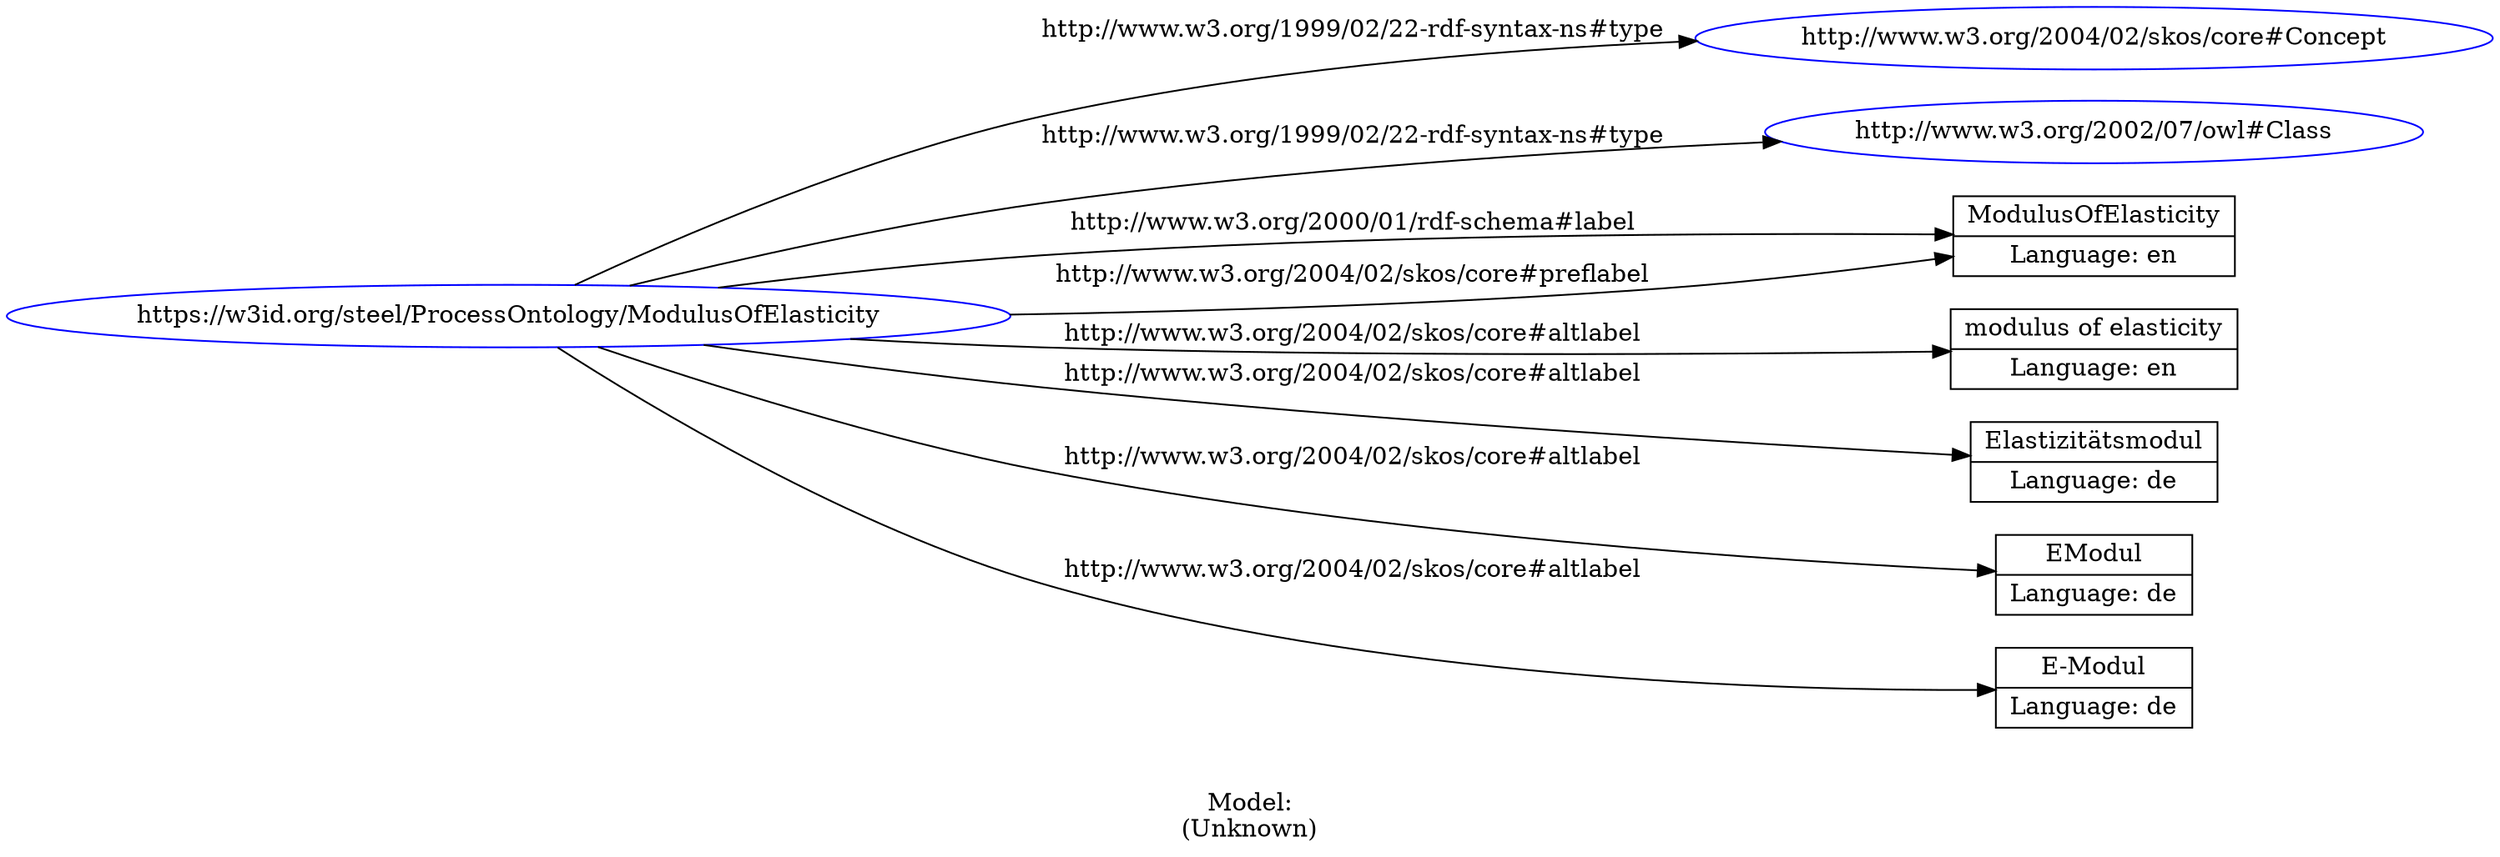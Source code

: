 digraph {
	rankdir = LR;
	charset="utf-8";

	"Rhttps://w3id.org/steel/ProcessOntology/ModulusOfElasticity" -> "Rhttp://www.w3.org/2004/02/skos/core#Concept" [ label="http://www.w3.org/1999/02/22-rdf-syntax-ns#type" ];
	"Rhttps://w3id.org/steel/ProcessOntology/ModulusOfElasticity" -> "Rhttp://www.w3.org/2002/07/owl#Class" [ label="http://www.w3.org/1999/02/22-rdf-syntax-ns#type" ];
	"Rhttps://w3id.org/steel/ProcessOntology/ModulusOfElasticity" -> "LModulusOfElasticity|Language: en" [ label="http://www.w3.org/2000/01/rdf-schema#label" ];
	"Rhttps://w3id.org/steel/ProcessOntology/ModulusOfElasticity" -> "Lmodulus of elasticity|Language: en" [ label="http://www.w3.org/2004/02/skos/core#altlabel" ];
	"Rhttps://w3id.org/steel/ProcessOntology/ModulusOfElasticity" -> "LElastizitätsmodul|Language: de" [ label="http://www.w3.org/2004/02/skos/core#altlabel" ];
	"Rhttps://w3id.org/steel/ProcessOntology/ModulusOfElasticity" -> "LEModul|Language: de" [ label="http://www.w3.org/2004/02/skos/core#altlabel" ];
	"Rhttps://w3id.org/steel/ProcessOntology/ModulusOfElasticity" -> "LE-Modul|Language: de" [ label="http://www.w3.org/2004/02/skos/core#altlabel" ];
	"Rhttps://w3id.org/steel/ProcessOntology/ModulusOfElasticity" -> "LModulusOfElasticity|Language: en" [ label="http://www.w3.org/2004/02/skos/core#preflabel" ];

	// Resources
	"Rhttps://w3id.org/steel/ProcessOntology/ModulusOfElasticity" [ label="https://w3id.org/steel/ProcessOntology/ModulusOfElasticity", shape = ellipse, color = blue ];
	"Rhttp://www.w3.org/2004/02/skos/core#Concept" [ label="http://www.w3.org/2004/02/skos/core#Concept", shape = ellipse, color = blue ];
	"Rhttp://www.w3.org/2002/07/owl#Class" [ label="http://www.w3.org/2002/07/owl#Class", shape = ellipse, color = blue ];

	// Anonymous nodes

	// Literals
	"LModulusOfElasticity|Language: en" [ label="ModulusOfElasticity|Language: en", shape = record ];
	"Lmodulus of elasticity|Language: en" [ label="modulus of elasticity|Language: en", shape = record ];
	"LElastizitätsmodul|Language: de" [ label="Elastizitätsmodul|Language: de", shape = record ];
	"LEModul|Language: de" [ label="EModul|Language: de", shape = record ];
	"LE-Modul|Language: de" [ label="E-Modul|Language: de", shape = record ];

	label="\n\nModel:\n(Unknown)";
}

